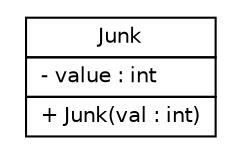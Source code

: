 #!/usr/local/bin/dot
#
# Class diagram 
# Generated by UMLGraph version R5_6-9-g37cd34 (http://www.umlgraph.org/)
#

digraph G {
graph [fontnames="svg"]
edge [fontname="Helvetica",fontsize=10,labelfontname="Helvetica",labelfontsize=10,color="black"];
node [fontname="Helvetica",fontcolor="black",fontsize=10,shape=plaintext];
nodesep=0.25;
ranksep=0.5;
// Junk
c43 [label=<<table title="Junk" border="0" cellborder="1" cellspacing="0" cellpadding="2" port="p"><tr><td><table border="0" cellspacing="0" cellpadding="1"><tr><td align="center" balign="center"> Junk </td></tr></table></td></tr><tr><td><table border="0" cellspacing="0" cellpadding="1"><tr><td align="left" balign="left"> - value : int </td></tr></table></td></tr><tr><td><table border="0" cellspacing="0" cellpadding="1"><tr><td align="left" balign="left"> + Junk(val : int) </td></tr></table></td></tr></table>>];
}


